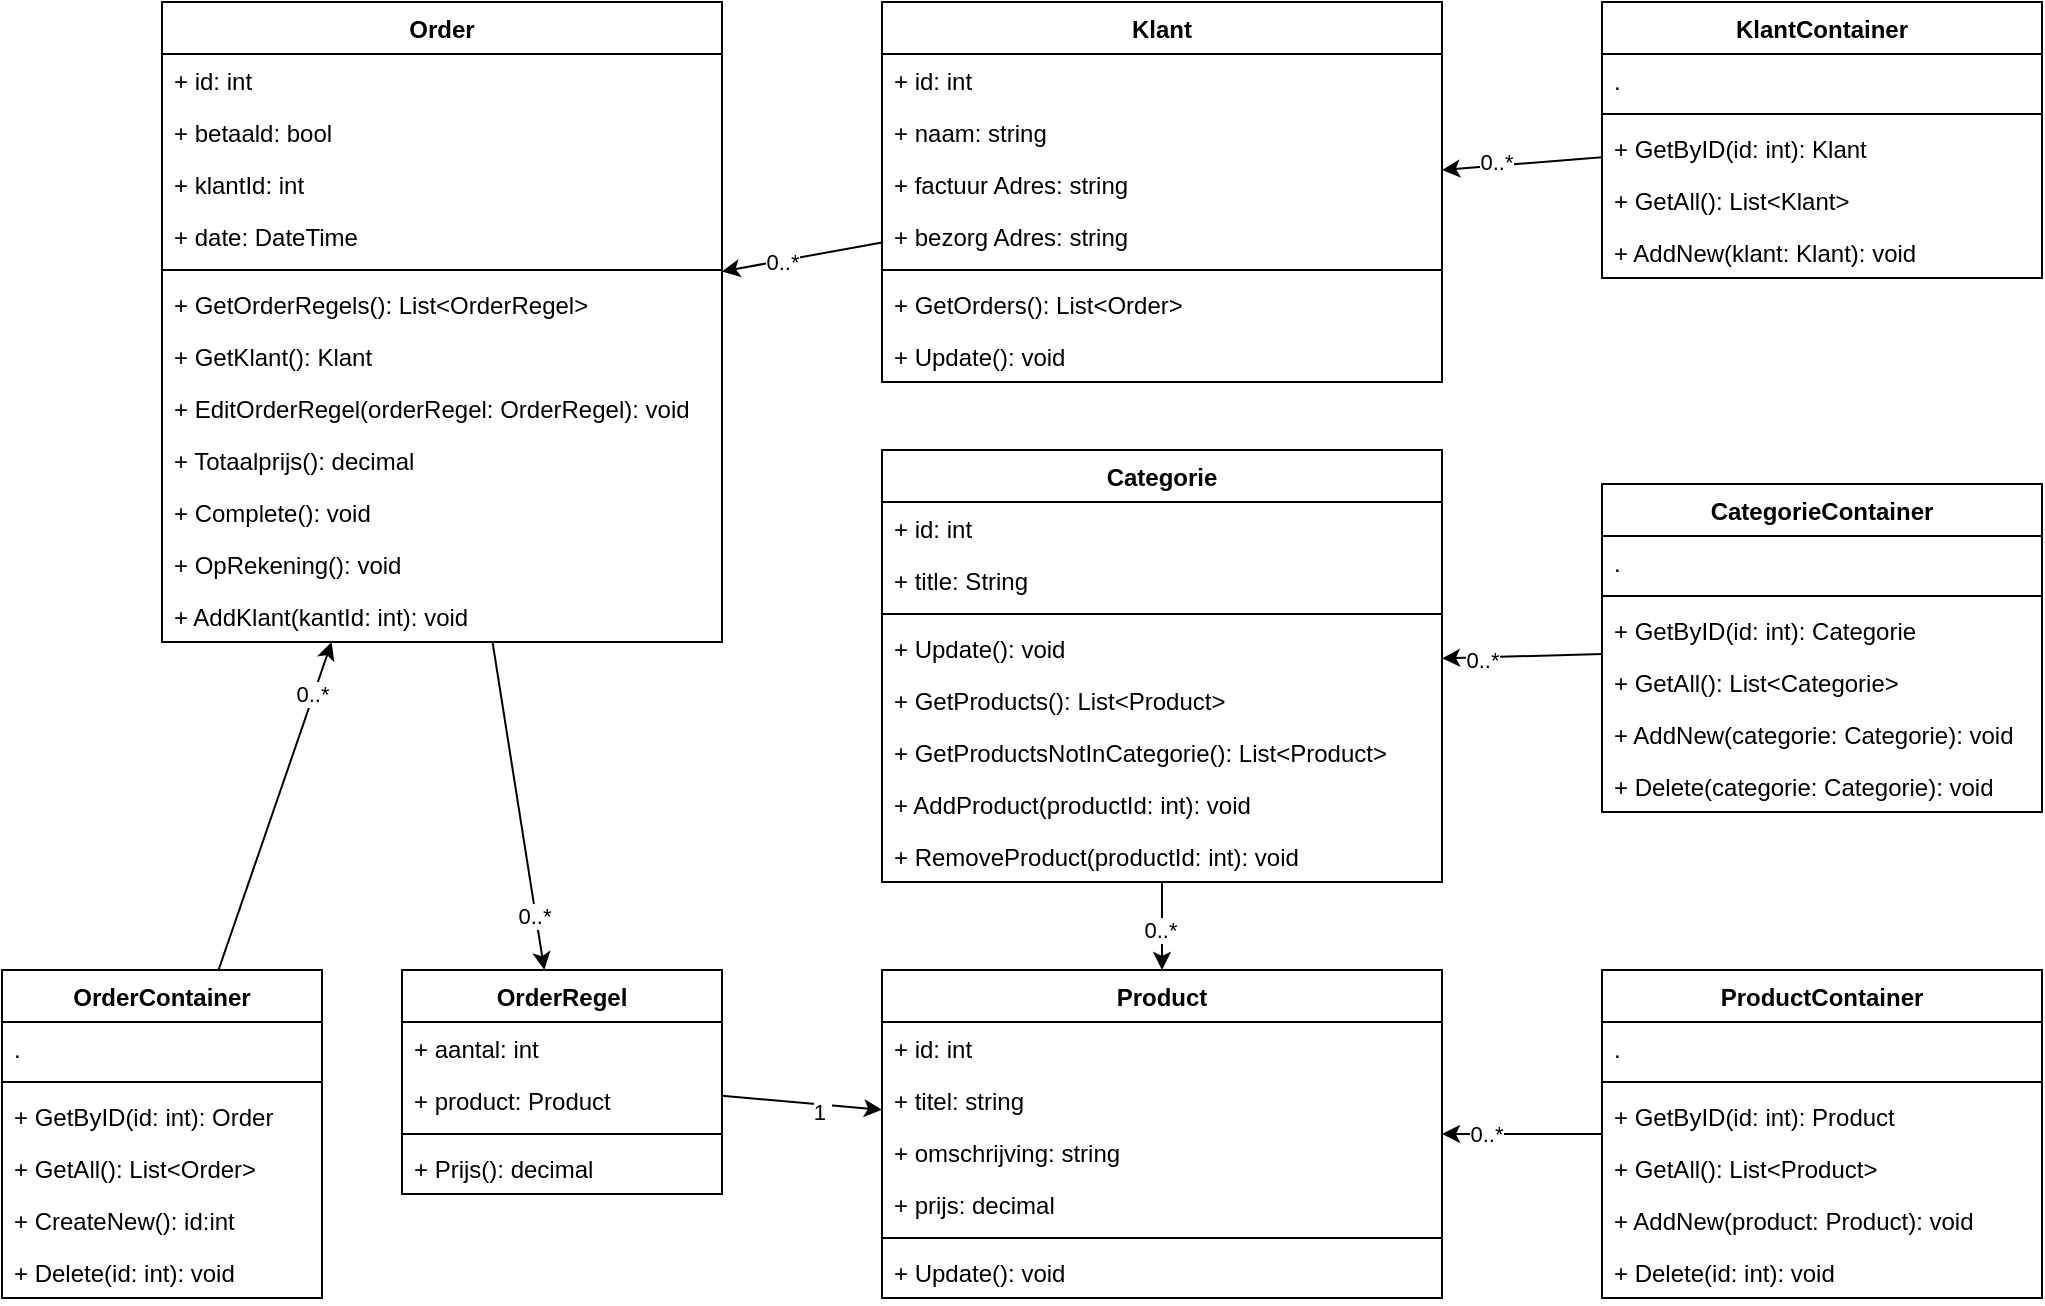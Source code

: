<mxfile version="13.1.3"><diagram id="4QyGY2n82Jro-UB3JoCq" name="Page-1"><mxGraphModel dx="2844" dy="1524" grid="1" gridSize="10" guides="1" tooltips="1" connect="1" arrows="1" fold="1" page="1" pageScale="1" pageWidth="827" pageHeight="1169" math="0" shadow="0"><root><mxCell id="0"/><mxCell id="1" parent="0"/><mxCell id="5Now4MdkA3okeTsMzIWr-12" value="" style="endArrow=classic;html=1;" edge="1" parent="1" source="5Now4MdkA3okeTsMzIWr-5" target="kyHG2KhJGMlOvfILKLxR-119"><mxGeometry width="50" height="50" relative="1" as="geometry"><mxPoint x="-50" y="94" as="sourcePoint"/><mxPoint y="44" as="targetPoint"/></mxGeometry></mxCell><mxCell id="5Now4MdkA3okeTsMzIWr-56" value="0..*" style="edgeLabel;html=1;align=center;verticalAlign=middle;resizable=0;points=[];" vertex="1" connectable="0" parent="5Now4MdkA3okeTsMzIWr-12"><mxGeometry x="0.268" relative="1" as="geometry"><mxPoint as="offset"/></mxGeometry></mxCell><mxCell id="5Now4MdkA3okeTsMzIWr-13" value="" style="endArrow=classic;html=1;" edge="1" parent="1" source="kyHG2KhJGMlOvfILKLxR-138" target="kyHG2KhJGMlOvfILKLxR-119"><mxGeometry width="50" height="50" relative="1" as="geometry"><mxPoint x="-140" y="134" as="sourcePoint"/><mxPoint x="-90" y="84" as="targetPoint"/></mxGeometry></mxCell><mxCell id="5Now4MdkA3okeTsMzIWr-54" value="0..*" style="edgeLabel;html=1;align=center;verticalAlign=middle;resizable=0;points=[];" vertex="1" connectable="0" parent="5Now4MdkA3okeTsMzIWr-13"><mxGeometry x="0.684" y="1" relative="1" as="geometry"><mxPoint as="offset"/></mxGeometry></mxCell><mxCell id="5Now4MdkA3okeTsMzIWr-14" value="" style="endArrow=classic;html=1;" edge="1" parent="1" source="kyHG2KhJGMlOvfILKLxR-119" target="kyHG2KhJGMlOvfILKLxR-133"><mxGeometry width="50" height="50" relative="1" as="geometry"><mxPoint x="30" y="164" as="sourcePoint"/><mxPoint x="80" y="114" as="targetPoint"/></mxGeometry></mxCell><mxCell id="5Now4MdkA3okeTsMzIWr-53" value="0..*" style="edgeLabel;html=1;align=center;verticalAlign=middle;resizable=0;points=[];" vertex="1" connectable="0" parent="5Now4MdkA3okeTsMzIWr-14"><mxGeometry x="0.664" y="-1" relative="1" as="geometry"><mxPoint as="offset"/></mxGeometry></mxCell><mxCell id="5Now4MdkA3okeTsMzIWr-27" value="" style="endArrow=classic;html=1;" edge="1" parent="1" source="5Now4MdkA3okeTsMzIWr-21" target="5Now4MdkA3okeTsMzIWr-5"><mxGeometry width="50" height="50" relative="1" as="geometry"><mxPoint x="260" y="-86" as="sourcePoint"/><mxPoint x="310" y="-136" as="targetPoint"/></mxGeometry></mxCell><mxCell id="5Now4MdkA3okeTsMzIWr-57" value="0..*" style="edgeLabel;html=1;align=center;verticalAlign=middle;resizable=0;points=[];" vertex="1" connectable="0" parent="5Now4MdkA3okeTsMzIWr-27"><mxGeometry x="0.315" y="-2" relative="1" as="geometry"><mxPoint as="offset"/></mxGeometry></mxCell><mxCell id="5Now4MdkA3okeTsMzIWr-48" value="" style="endArrow=classic;html=1;" edge="1" parent="1" source="5Now4MdkA3okeTsMzIWr-36" target="5Now4MdkA3okeTsMzIWr-28"><mxGeometry width="50" height="50" relative="1" as="geometry"><mxPoint x="350" y="924" as="sourcePoint"/><mxPoint x="400" y="874" as="targetPoint"/></mxGeometry></mxCell><mxCell id="5Now4MdkA3okeTsMzIWr-61" value="0..*" style="edgeLabel;html=1;align=center;verticalAlign=middle;resizable=0;points=[];" vertex="1" connectable="0" parent="5Now4MdkA3okeTsMzIWr-48"><mxGeometry x="0.458" relative="1" as="geometry"><mxPoint as="offset"/></mxGeometry></mxCell><mxCell id="5Now4MdkA3okeTsMzIWr-49" value="" style="endArrow=classic;html=1;" edge="1" parent="1" source="kyHG2KhJGMlOvfILKLxR-133" target="5Now4MdkA3okeTsMzIWr-28"><mxGeometry width="50" height="50" relative="1" as="geometry"><mxPoint x="620" y="44" as="sourcePoint"/><mxPoint x="670" y="-6" as="targetPoint"/></mxGeometry></mxCell><mxCell id="5Now4MdkA3okeTsMzIWr-52" value="1&amp;nbsp;" style="edgeLabel;html=1;align=center;verticalAlign=middle;resizable=0;points=[];" vertex="1" connectable="0" parent="5Now4MdkA3okeTsMzIWr-49"><mxGeometry x="0.256" y="-3" relative="1" as="geometry"><mxPoint as="offset"/></mxGeometry></mxCell><mxCell id="5Now4MdkA3okeTsMzIWr-50" value="" style="endArrow=classic;html=1;" edge="1" parent="1" source="SARsbsdrCFsmQU6LYLpS-1" target="5Now4MdkA3okeTsMzIWr-28"><mxGeometry width="50" height="50" relative="1" as="geometry"><mxPoint x="870" y="-6" as="sourcePoint"/><mxPoint x="920" y="-56" as="targetPoint"/></mxGeometry></mxCell><mxCell id="5Now4MdkA3okeTsMzIWr-60" value="0..*" style="edgeLabel;html=1;align=center;verticalAlign=middle;resizable=0;points=[];" vertex="1" connectable="0" parent="5Now4MdkA3okeTsMzIWr-50"><mxGeometry x="0.101" y="-1" relative="1" as="geometry"><mxPoint as="offset"/></mxGeometry></mxCell><mxCell id="5Now4MdkA3okeTsMzIWr-15" value="" style="endArrow=classic;html=1;" edge="1" parent="1" source="SARsbsdrCFsmQU6LYLpS-10" target="SARsbsdrCFsmQU6LYLpS-1"><mxGeometry width="50" height="50" relative="1" as="geometry"><mxPoint x="950" y="148" as="sourcePoint"/><mxPoint x="1000" y="98" as="targetPoint"/></mxGeometry></mxCell><mxCell id="5Now4MdkA3okeTsMzIWr-58" value="0..*" style="edgeLabel;html=1;align=center;verticalAlign=middle;resizable=0;points=[];" vertex="1" connectable="0" parent="5Now4MdkA3okeTsMzIWr-15"><mxGeometry x="0.509" y="1" relative="1" as="geometry"><mxPoint as="offset"/></mxGeometry></mxCell><mxCell id="5Now4MdkA3okeTsMzIWr-5" value="Klant" style="swimlane;fontStyle=1;align=center;verticalAlign=top;childLayout=stackLayout;horizontal=1;startSize=26;horizontalStack=0;resizeParent=1;resizeParentMax=0;resizeLast=0;collapsible=1;marginBottom=0;" vertex="1" parent="1"><mxGeometry x="440" width="280" height="190" as="geometry"/></mxCell><mxCell id="5Now4MdkA3okeTsMzIWr-6" value="+ id: int" style="text;strokeColor=none;fillColor=none;align=left;verticalAlign=top;spacingLeft=4;spacingRight=4;overflow=hidden;rotatable=0;points=[[0,0.5],[1,0.5]];portConstraint=eastwest;" vertex="1" parent="5Now4MdkA3okeTsMzIWr-5"><mxGeometry y="26" width="280" height="26" as="geometry"/></mxCell><mxCell id="5Now4MdkA3okeTsMzIWr-9" value="+ naam: string" style="text;strokeColor=none;fillColor=none;align=left;verticalAlign=top;spacingLeft=4;spacingRight=4;overflow=hidden;rotatable=0;points=[[0,0.5],[1,0.5]];portConstraint=eastwest;" vertex="1" parent="5Now4MdkA3okeTsMzIWr-5"><mxGeometry y="52" width="280" height="26" as="geometry"/></mxCell><mxCell id="5Now4MdkA3okeTsMzIWr-10" value="+ factuur Adres: string" style="text;strokeColor=none;fillColor=none;align=left;verticalAlign=top;spacingLeft=4;spacingRight=4;overflow=hidden;rotatable=0;points=[[0,0.5],[1,0.5]];portConstraint=eastwest;" vertex="1" parent="5Now4MdkA3okeTsMzIWr-5"><mxGeometry y="78" width="280" height="26" as="geometry"/></mxCell><mxCell id="5Now4MdkA3okeTsMzIWr-11" value="+ bezorg Adres: string" style="text;strokeColor=none;fillColor=none;align=left;verticalAlign=top;spacingLeft=4;spacingRight=4;overflow=hidden;rotatable=0;points=[[0,0.5],[1,0.5]];portConstraint=eastwest;" vertex="1" parent="5Now4MdkA3okeTsMzIWr-5"><mxGeometry y="104" width="280" height="26" as="geometry"/></mxCell><mxCell id="5Now4MdkA3okeTsMzIWr-7" value="" style="line;strokeWidth=1;fillColor=none;align=left;verticalAlign=middle;spacingTop=-1;spacingLeft=3;spacingRight=3;rotatable=0;labelPosition=right;points=[];portConstraint=eastwest;" vertex="1" parent="5Now4MdkA3okeTsMzIWr-5"><mxGeometry y="130" width="280" height="8" as="geometry"/></mxCell><mxCell id="5Now4MdkA3okeTsMzIWr-8" value="+ GetOrders(): List&lt;Order&gt;" style="text;strokeColor=none;fillColor=none;align=left;verticalAlign=top;spacingLeft=4;spacingRight=4;overflow=hidden;rotatable=0;points=[[0,0.5],[1,0.5]];portConstraint=eastwest;" vertex="1" parent="5Now4MdkA3okeTsMzIWr-5"><mxGeometry y="138" width="280" height="26" as="geometry"/></mxCell><mxCell id="5Now4MdkA3okeTsMzIWr-16" value="+ Update(): void" style="text;strokeColor=none;fillColor=none;align=left;verticalAlign=top;spacingLeft=4;spacingRight=4;overflow=hidden;rotatable=0;points=[[0,0.5],[1,0.5]];portConstraint=eastwest;" vertex="1" parent="5Now4MdkA3okeTsMzIWr-5"><mxGeometry y="164" width="280" height="26" as="geometry"/></mxCell><mxCell id="SARsbsdrCFsmQU6LYLpS-1" value="Categorie" style="swimlane;fontStyle=1;align=center;verticalAlign=top;childLayout=stackLayout;horizontal=1;startSize=26;horizontalStack=0;resizeParent=1;resizeParentMax=0;resizeLast=0;collapsible=1;marginBottom=0;" parent="1" vertex="1"><mxGeometry x="440" y="224" width="280" height="216" as="geometry"/></mxCell><mxCell id="SARsbsdrCFsmQU6LYLpS-2" value="+ id: int" style="text;strokeColor=none;fillColor=none;align=left;verticalAlign=top;spacingLeft=4;spacingRight=4;overflow=hidden;rotatable=0;points=[[0,0.5],[1,0.5]];portConstraint=eastwest;" parent="SARsbsdrCFsmQU6LYLpS-1" vertex="1"><mxGeometry y="26" width="280" height="26" as="geometry"/></mxCell><mxCell id="SARsbsdrCFsmQU6LYLpS-5" value="+ title: String" style="text;strokeColor=none;fillColor=none;align=left;verticalAlign=top;spacingLeft=4;spacingRight=4;overflow=hidden;rotatable=0;points=[[0,0.5],[1,0.5]];portConstraint=eastwest;" parent="SARsbsdrCFsmQU6LYLpS-1" vertex="1"><mxGeometry y="52" width="280" height="26" as="geometry"/></mxCell><mxCell id="SARsbsdrCFsmQU6LYLpS-3" value="" style="line;strokeWidth=1;fillColor=none;align=left;verticalAlign=middle;spacingTop=-1;spacingLeft=3;spacingRight=3;rotatable=0;labelPosition=right;points=[];portConstraint=eastwest;" parent="SARsbsdrCFsmQU6LYLpS-1" vertex="1"><mxGeometry y="78" width="280" height="8" as="geometry"/></mxCell><mxCell id="SARsbsdrCFsmQU6LYLpS-4" value="+ Update(): void" style="text;strokeColor=none;fillColor=none;align=left;verticalAlign=top;spacingLeft=4;spacingRight=4;overflow=hidden;rotatable=0;points=[[0,0.5],[1,0.5]];portConstraint=eastwest;" parent="SARsbsdrCFsmQU6LYLpS-1" vertex="1"><mxGeometry y="86" width="280" height="26" as="geometry"/></mxCell><mxCell id="SARsbsdrCFsmQU6LYLpS-19" value="+ GetProducts(): List&lt;Product&gt;" style="text;strokeColor=none;fillColor=none;align=left;verticalAlign=top;spacingLeft=4;spacingRight=4;overflow=hidden;rotatable=0;points=[[0,0.5],[1,0.5]];portConstraint=eastwest;" parent="SARsbsdrCFsmQU6LYLpS-1" vertex="1"><mxGeometry y="112" width="280" height="26" as="geometry"/></mxCell><mxCell id="SARsbsdrCFsmQU6LYLpS-7" value="+ GetProductsNotInCategorie(): List&lt;Product&gt;" style="text;strokeColor=none;fillColor=none;align=left;verticalAlign=top;spacingLeft=4;spacingRight=4;overflow=hidden;rotatable=0;points=[[0,0.5],[1,0.5]];portConstraint=eastwest;" parent="SARsbsdrCFsmQU6LYLpS-1" vertex="1"><mxGeometry y="138" width="280" height="26" as="geometry"/></mxCell><mxCell id="SARsbsdrCFsmQU6LYLpS-8" value="+ AddProduct(productId: int): void" style="text;strokeColor=none;fillColor=none;align=left;verticalAlign=top;spacingLeft=4;spacingRight=4;overflow=hidden;rotatable=0;points=[[0,0.5],[1,0.5]];portConstraint=eastwest;" parent="SARsbsdrCFsmQU6LYLpS-1" vertex="1"><mxGeometry y="164" width="280" height="26" as="geometry"/></mxCell><mxCell id="SARsbsdrCFsmQU6LYLpS-9" value="+ RemoveProduct(productId: int): void" style="text;strokeColor=none;fillColor=none;align=left;verticalAlign=top;spacingLeft=4;spacingRight=4;overflow=hidden;rotatable=0;points=[[0,0.5],[1,0.5]];portConstraint=eastwest;" parent="SARsbsdrCFsmQU6LYLpS-1" vertex="1"><mxGeometry y="190" width="280" height="26" as="geometry"/></mxCell><mxCell id="5Now4MdkA3okeTsMzIWr-28" value="Product" style="swimlane;fontStyle=1;align=center;verticalAlign=top;childLayout=stackLayout;horizontal=1;startSize=26;horizontalStack=0;resizeParent=1;resizeParentMax=0;resizeLast=0;collapsible=1;marginBottom=0;" vertex="1" parent="1"><mxGeometry x="440" y="484" width="280" height="164" as="geometry"/></mxCell><mxCell id="5Now4MdkA3okeTsMzIWr-29" value="+ id: int" style="text;strokeColor=none;fillColor=none;align=left;verticalAlign=top;spacingLeft=4;spacingRight=4;overflow=hidden;rotatable=0;points=[[0,0.5],[1,0.5]];portConstraint=eastwest;" vertex="1" parent="5Now4MdkA3okeTsMzIWr-28"><mxGeometry y="26" width="280" height="26" as="geometry"/></mxCell><mxCell id="5Now4MdkA3okeTsMzIWr-33" value="+ titel: string" style="text;strokeColor=none;fillColor=none;align=left;verticalAlign=top;spacingLeft=4;spacingRight=4;overflow=hidden;rotatable=0;points=[[0,0.5],[1,0.5]];portConstraint=eastwest;" vertex="1" parent="5Now4MdkA3okeTsMzIWr-28"><mxGeometry y="52" width="280" height="26" as="geometry"/></mxCell><mxCell id="5Now4MdkA3okeTsMzIWr-34" value="+ omschrijving: string" style="text;strokeColor=none;fillColor=none;align=left;verticalAlign=top;spacingLeft=4;spacingRight=4;overflow=hidden;rotatable=0;points=[[0,0.5],[1,0.5]];portConstraint=eastwest;" vertex="1" parent="5Now4MdkA3okeTsMzIWr-28"><mxGeometry y="78" width="280" height="26" as="geometry"/></mxCell><mxCell id="5Now4MdkA3okeTsMzIWr-35" value="+ prijs: decimal" style="text;strokeColor=none;fillColor=none;align=left;verticalAlign=top;spacingLeft=4;spacingRight=4;overflow=hidden;rotatable=0;points=[[0,0.5],[1,0.5]];portConstraint=eastwest;" vertex="1" parent="5Now4MdkA3okeTsMzIWr-28"><mxGeometry y="104" width="280" height="26" as="geometry"/></mxCell><mxCell id="5Now4MdkA3okeTsMzIWr-30" value="" style="line;strokeWidth=1;fillColor=none;align=left;verticalAlign=middle;spacingTop=-1;spacingLeft=3;spacingRight=3;rotatable=0;labelPosition=right;points=[];portConstraint=eastwest;" vertex="1" parent="5Now4MdkA3okeTsMzIWr-28"><mxGeometry y="130" width="280" height="8" as="geometry"/></mxCell><mxCell id="5Now4MdkA3okeTsMzIWr-47" value="+ Update(): void" style="text;strokeColor=none;fillColor=none;align=left;verticalAlign=top;spacingLeft=4;spacingRight=4;overflow=hidden;rotatable=0;points=[[0,0.5],[1,0.5]];portConstraint=eastwest;" vertex="1" parent="5Now4MdkA3okeTsMzIWr-28"><mxGeometry y="138" width="280" height="26" as="geometry"/></mxCell><mxCell id="5Now4MdkA3okeTsMzIWr-36" value="ProductContainer" style="swimlane;fontStyle=1;align=center;verticalAlign=top;childLayout=stackLayout;horizontal=1;startSize=26;horizontalStack=0;resizeParent=1;resizeParentMax=0;resizeLast=0;collapsible=1;marginBottom=0;" vertex="1" parent="1"><mxGeometry x="800" y="484" width="220" height="164" as="geometry"/></mxCell><mxCell id="5Now4MdkA3okeTsMzIWr-37" value="." style="text;strokeColor=none;fillColor=none;align=left;verticalAlign=top;spacingLeft=4;spacingRight=4;overflow=hidden;rotatable=0;points=[[0,0.5],[1,0.5]];portConstraint=eastwest;" vertex="1" parent="5Now4MdkA3okeTsMzIWr-36"><mxGeometry y="26" width="220" height="26" as="geometry"/></mxCell><mxCell id="5Now4MdkA3okeTsMzIWr-38" value="" style="line;strokeWidth=1;fillColor=none;align=left;verticalAlign=middle;spacingTop=-1;spacingLeft=3;spacingRight=3;rotatable=0;labelPosition=right;points=[];portConstraint=eastwest;" vertex="1" parent="5Now4MdkA3okeTsMzIWr-36"><mxGeometry y="52" width="220" height="8" as="geometry"/></mxCell><mxCell id="5Now4MdkA3okeTsMzIWr-39" value="+ GetByID(id: int): Product" style="text;strokeColor=none;fillColor=none;align=left;verticalAlign=top;spacingLeft=4;spacingRight=4;overflow=hidden;rotatable=0;points=[[0,0.5],[1,0.5]];portConstraint=eastwest;" vertex="1" parent="5Now4MdkA3okeTsMzIWr-36"><mxGeometry y="60" width="220" height="26" as="geometry"/></mxCell><mxCell id="5Now4MdkA3okeTsMzIWr-40" value="+ GetAll(): List&lt;Product&gt;" style="text;strokeColor=none;fillColor=none;align=left;verticalAlign=top;spacingLeft=4;spacingRight=4;overflow=hidden;rotatable=0;points=[[0,0.5],[1,0.5]];portConstraint=eastwest;" vertex="1" parent="5Now4MdkA3okeTsMzIWr-36"><mxGeometry y="86" width="220" height="26" as="geometry"/></mxCell><mxCell id="5Now4MdkA3okeTsMzIWr-41" value="+ AddNew(product: Product): void" style="text;strokeColor=none;fillColor=none;align=left;verticalAlign=top;spacingLeft=4;spacingRight=4;overflow=hidden;rotatable=0;points=[[0,0.5],[1,0.5]];portConstraint=eastwest;" vertex="1" parent="5Now4MdkA3okeTsMzIWr-36"><mxGeometry y="112" width="220" height="26" as="geometry"/></mxCell><mxCell id="5Now4MdkA3okeTsMzIWr-46" value="+ Delete(id: int): void" style="text;strokeColor=none;fillColor=none;align=left;verticalAlign=top;spacingLeft=4;spacingRight=4;overflow=hidden;rotatable=0;points=[[0,0.5],[1,0.5]];portConstraint=eastwest;" vertex="1" parent="5Now4MdkA3okeTsMzIWr-36"><mxGeometry y="138" width="220" height="26" as="geometry"/></mxCell><mxCell id="SARsbsdrCFsmQU6LYLpS-10" value="CategorieContainer" style="swimlane;fontStyle=1;align=center;verticalAlign=top;childLayout=stackLayout;horizontal=1;startSize=26;horizontalStack=0;resizeParent=1;resizeParentMax=0;resizeLast=0;collapsible=1;marginBottom=0;" parent="1" vertex="1"><mxGeometry x="800" y="241" width="220" height="164" as="geometry"/></mxCell><mxCell id="SARsbsdrCFsmQU6LYLpS-11" value="." style="text;strokeColor=none;fillColor=none;align=left;verticalAlign=top;spacingLeft=4;spacingRight=4;overflow=hidden;rotatable=0;points=[[0,0.5],[1,0.5]];portConstraint=eastwest;" parent="SARsbsdrCFsmQU6LYLpS-10" vertex="1"><mxGeometry y="26" width="220" height="26" as="geometry"/></mxCell><mxCell id="SARsbsdrCFsmQU6LYLpS-12" value="" style="line;strokeWidth=1;fillColor=none;align=left;verticalAlign=middle;spacingTop=-1;spacingLeft=3;spacingRight=3;rotatable=0;labelPosition=right;points=[];portConstraint=eastwest;" parent="SARsbsdrCFsmQU6LYLpS-10" vertex="1"><mxGeometry y="52" width="220" height="8" as="geometry"/></mxCell><mxCell id="SARsbsdrCFsmQU6LYLpS-13" value="+ GetByID(id: int): Categorie" style="text;strokeColor=none;fillColor=none;align=left;verticalAlign=top;spacingLeft=4;spacingRight=4;overflow=hidden;rotatable=0;points=[[0,0.5],[1,0.5]];portConstraint=eastwest;" parent="SARsbsdrCFsmQU6LYLpS-10" vertex="1"><mxGeometry y="60" width="220" height="26" as="geometry"/></mxCell><mxCell id="SARsbsdrCFsmQU6LYLpS-14" value="+ GetAll(): List&lt;Categorie&gt;" style="text;strokeColor=none;fillColor=none;align=left;verticalAlign=top;spacingLeft=4;spacingRight=4;overflow=hidden;rotatable=0;points=[[0,0.5],[1,0.5]];portConstraint=eastwest;" parent="SARsbsdrCFsmQU6LYLpS-10" vertex="1"><mxGeometry y="86" width="220" height="26" as="geometry"/></mxCell><mxCell id="SARsbsdrCFsmQU6LYLpS-15" value="+ AddNew(categorie: Categorie): void" style="text;strokeColor=none;fillColor=none;align=left;verticalAlign=top;spacingLeft=4;spacingRight=4;overflow=hidden;rotatable=0;points=[[0,0.5],[1,0.5]];portConstraint=eastwest;" parent="SARsbsdrCFsmQU6LYLpS-10" vertex="1"><mxGeometry y="112" width="220" height="26" as="geometry"/></mxCell><mxCell id="SARsbsdrCFsmQU6LYLpS-16" value="+ Delete(categorie: Categorie): void" style="text;strokeColor=none;fillColor=none;align=left;verticalAlign=top;spacingLeft=4;spacingRight=4;overflow=hidden;rotatable=0;points=[[0,0.5],[1,0.5]];portConstraint=eastwest;" parent="SARsbsdrCFsmQU6LYLpS-10" vertex="1"><mxGeometry y="138" width="220" height="26" as="geometry"/></mxCell><mxCell id="5Now4MdkA3okeTsMzIWr-21" value="KlantContainer" style="swimlane;fontStyle=1;align=center;verticalAlign=top;childLayout=stackLayout;horizontal=1;startSize=26;horizontalStack=0;resizeParent=1;resizeParentMax=0;resizeLast=0;collapsible=1;marginBottom=0;" vertex="1" parent="1"><mxGeometry x="800" width="220" height="138" as="geometry"/></mxCell><mxCell id="5Now4MdkA3okeTsMzIWr-22" value="." style="text;strokeColor=none;fillColor=none;align=left;verticalAlign=top;spacingLeft=4;spacingRight=4;overflow=hidden;rotatable=0;points=[[0,0.5],[1,0.5]];portConstraint=eastwest;" vertex="1" parent="5Now4MdkA3okeTsMzIWr-21"><mxGeometry y="26" width="220" height="26" as="geometry"/></mxCell><mxCell id="5Now4MdkA3okeTsMzIWr-23" value="" style="line;strokeWidth=1;fillColor=none;align=left;verticalAlign=middle;spacingTop=-1;spacingLeft=3;spacingRight=3;rotatable=0;labelPosition=right;points=[];portConstraint=eastwest;" vertex="1" parent="5Now4MdkA3okeTsMzIWr-21"><mxGeometry y="52" width="220" height="8" as="geometry"/></mxCell><mxCell id="5Now4MdkA3okeTsMzIWr-24" value="+ GetByID(id: int): Klant" style="text;strokeColor=none;fillColor=none;align=left;verticalAlign=top;spacingLeft=4;spacingRight=4;overflow=hidden;rotatable=0;points=[[0,0.5],[1,0.5]];portConstraint=eastwest;" vertex="1" parent="5Now4MdkA3okeTsMzIWr-21"><mxGeometry y="60" width="220" height="26" as="geometry"/></mxCell><mxCell id="5Now4MdkA3okeTsMzIWr-25" value="+ GetAll(): List&lt;Klant&gt;" style="text;strokeColor=none;fillColor=none;align=left;verticalAlign=top;spacingLeft=4;spacingRight=4;overflow=hidden;rotatable=0;points=[[0,0.5],[1,0.5]];portConstraint=eastwest;" vertex="1" parent="5Now4MdkA3okeTsMzIWr-21"><mxGeometry y="86" width="220" height="26" as="geometry"/></mxCell><mxCell id="5Now4MdkA3okeTsMzIWr-26" value="+ AddNew(klant: Klant): void" style="text;strokeColor=none;fillColor=none;align=left;verticalAlign=top;spacingLeft=4;spacingRight=4;overflow=hidden;rotatable=0;points=[[0,0.5],[1,0.5]];portConstraint=eastwest;" vertex="1" parent="5Now4MdkA3okeTsMzIWr-21"><mxGeometry y="112" width="220" height="26" as="geometry"/></mxCell><mxCell id="kyHG2KhJGMlOvfILKLxR-133" value="OrderRegel" style="swimlane;fontStyle=1;align=center;verticalAlign=top;childLayout=stackLayout;horizontal=1;startSize=26;horizontalStack=0;resizeParent=1;resizeParentMax=0;resizeLast=0;collapsible=1;marginBottom=0;" parent="1" vertex="1"><mxGeometry x="200" y="484" width="160" height="112" as="geometry"/></mxCell><mxCell id="kyHG2KhJGMlOvfILKLxR-134" value="+ aantal: int" style="text;strokeColor=none;fillColor=none;align=left;verticalAlign=top;spacingLeft=4;spacingRight=4;overflow=hidden;rotatable=0;points=[[0,0.5],[1,0.5]];portConstraint=eastwest;" parent="kyHG2KhJGMlOvfILKLxR-133" vertex="1"><mxGeometry y="26" width="160" height="26" as="geometry"/></mxCell><mxCell id="kyHG2KhJGMlOvfILKLxR-137" value="+ product: Product" style="text;strokeColor=none;fillColor=none;align=left;verticalAlign=top;spacingLeft=4;spacingRight=4;overflow=hidden;rotatable=0;points=[[0,0.5],[1,0.5]];portConstraint=eastwest;" parent="kyHG2KhJGMlOvfILKLxR-133" vertex="1"><mxGeometry y="52" width="160" height="26" as="geometry"/></mxCell><mxCell id="kyHG2KhJGMlOvfILKLxR-135" value="" style="line;strokeWidth=1;fillColor=none;align=left;verticalAlign=middle;spacingTop=-1;spacingLeft=3;spacingRight=3;rotatable=0;labelPosition=right;points=[];portConstraint=eastwest;" parent="kyHG2KhJGMlOvfILKLxR-133" vertex="1"><mxGeometry y="78" width="160" height="8" as="geometry"/></mxCell><mxCell id="kyHG2KhJGMlOvfILKLxR-136" value="+ Prijs(): decimal" style="text;strokeColor=none;fillColor=none;align=left;verticalAlign=top;spacingLeft=4;spacingRight=4;overflow=hidden;rotatable=0;points=[[0,0.5],[1,0.5]];portConstraint=eastwest;" parent="kyHG2KhJGMlOvfILKLxR-133" vertex="1"><mxGeometry y="86" width="160" height="26" as="geometry"/></mxCell><mxCell id="kyHG2KhJGMlOvfILKLxR-119" value="Order" style="swimlane;fontStyle=1;align=center;verticalAlign=top;childLayout=stackLayout;horizontal=1;startSize=26;horizontalStack=0;resizeParent=1;resizeParentMax=0;resizeLast=0;collapsible=1;marginBottom=0;" parent="1" vertex="1"><mxGeometry x="80" width="280" height="320" as="geometry"/></mxCell><mxCell id="kyHG2KhJGMlOvfILKLxR-120" value="+ id: int" style="text;strokeColor=none;fillColor=none;align=left;verticalAlign=top;spacingLeft=4;spacingRight=4;overflow=hidden;rotatable=0;points=[[0,0.5],[1,0.5]];portConstraint=eastwest;" parent="kyHG2KhJGMlOvfILKLxR-119" vertex="1"><mxGeometry y="26" width="280" height="26" as="geometry"/></mxCell><mxCell id="kyHG2KhJGMlOvfILKLxR-123" value="+ betaald: bool" style="text;strokeColor=none;fillColor=none;align=left;verticalAlign=top;spacingLeft=4;spacingRight=4;overflow=hidden;rotatable=0;points=[[0,0.5],[1,0.5]];portConstraint=eastwest;" parent="kyHG2KhJGMlOvfILKLxR-119" vertex="1"><mxGeometry y="52" width="280" height="26" as="geometry"/></mxCell><mxCell id="kyHG2KhJGMlOvfILKLxR-124" value="+ klantId: int" style="text;strokeColor=none;fillColor=none;align=left;verticalAlign=top;spacingLeft=4;spacingRight=4;overflow=hidden;rotatable=0;points=[[0,0.5],[1,0.5]];portConstraint=eastwest;" parent="kyHG2KhJGMlOvfILKLxR-119" vertex="1"><mxGeometry y="78" width="280" height="26" as="geometry"/></mxCell><mxCell id="kyHG2KhJGMlOvfILKLxR-125" value="+ date: DateTime" style="text;strokeColor=none;fillColor=none;align=left;verticalAlign=top;spacingLeft=4;spacingRight=4;overflow=hidden;rotatable=0;points=[[0,0.5],[1,0.5]];portConstraint=eastwest;" parent="kyHG2KhJGMlOvfILKLxR-119" vertex="1"><mxGeometry y="104" width="280" height="26" as="geometry"/></mxCell><mxCell id="kyHG2KhJGMlOvfILKLxR-121" value="" style="line;strokeWidth=1;fillColor=none;align=left;verticalAlign=middle;spacingTop=-1;spacingLeft=3;spacingRight=3;rotatable=0;labelPosition=right;points=[];portConstraint=eastwest;" parent="kyHG2KhJGMlOvfILKLxR-119" vertex="1"><mxGeometry y="130" width="280" height="8" as="geometry"/></mxCell><mxCell id="kyHG2KhJGMlOvfILKLxR-122" value="+ GetOrderRegels(): List&lt;OrderRegel&gt;" style="text;strokeColor=none;fillColor=none;align=left;verticalAlign=top;spacingLeft=4;spacingRight=4;overflow=hidden;rotatable=0;points=[[0,0.5],[1,0.5]];portConstraint=eastwest;" parent="kyHG2KhJGMlOvfILKLxR-119" vertex="1"><mxGeometry y="138" width="280" height="26" as="geometry"/></mxCell><mxCell id="kyHG2KhJGMlOvfILKLxR-126" value="+ GetKlant(): Klant" style="text;strokeColor=none;fillColor=none;align=left;verticalAlign=top;spacingLeft=4;spacingRight=4;overflow=hidden;rotatable=0;points=[[0,0.5],[1,0.5]];portConstraint=eastwest;" parent="kyHG2KhJGMlOvfILKLxR-119" vertex="1"><mxGeometry y="164" width="280" height="26" as="geometry"/></mxCell><mxCell id="kyHG2KhJGMlOvfILKLxR-127" value="+ EditOrderRegel(orderRegel: OrderRegel): void" style="text;strokeColor=none;fillColor=none;align=left;verticalAlign=top;spacingLeft=4;spacingRight=4;overflow=hidden;rotatable=0;points=[[0,0.5],[1,0.5]];portConstraint=eastwest;" parent="kyHG2KhJGMlOvfILKLxR-119" vertex="1"><mxGeometry y="190" width="280" height="26" as="geometry"/></mxCell><mxCell id="kyHG2KhJGMlOvfILKLxR-128" value="+ Totaalprijs(): decimal" style="text;strokeColor=none;fillColor=none;align=left;verticalAlign=top;spacingLeft=4;spacingRight=4;overflow=hidden;rotatable=0;points=[[0,0.5],[1,0.5]];portConstraint=eastwest;" parent="kyHG2KhJGMlOvfILKLxR-119" vertex="1"><mxGeometry y="216" width="280" height="26" as="geometry"/></mxCell><mxCell id="kyHG2KhJGMlOvfILKLxR-129" value="+ Complete(): void" style="text;strokeColor=none;fillColor=none;align=left;verticalAlign=top;spacingLeft=4;spacingRight=4;overflow=hidden;rotatable=0;points=[[0,0.5],[1,0.5]];portConstraint=eastwest;" parent="kyHG2KhJGMlOvfILKLxR-119" vertex="1"><mxGeometry y="242" width="280" height="26" as="geometry"/></mxCell><mxCell id="kyHG2KhJGMlOvfILKLxR-130" value="+ OpRekening(): void" style="text;strokeColor=none;fillColor=none;align=left;verticalAlign=top;spacingLeft=4;spacingRight=4;overflow=hidden;rotatable=0;points=[[0,0.5],[1,0.5]];portConstraint=eastwest;" parent="kyHG2KhJGMlOvfILKLxR-119" vertex="1"><mxGeometry y="268" width="280" height="26" as="geometry"/></mxCell><mxCell id="kyHG2KhJGMlOvfILKLxR-132" value="+ AddKlant(kantId: int): void" style="text;strokeColor=none;fillColor=none;align=left;verticalAlign=top;spacingLeft=4;spacingRight=4;overflow=hidden;rotatable=0;points=[[0,0.5],[1,0.5]];portConstraint=eastwest;" parent="kyHG2KhJGMlOvfILKLxR-119" vertex="1"><mxGeometry y="294" width="280" height="26" as="geometry"/></mxCell><mxCell id="kyHG2KhJGMlOvfILKLxR-138" value="OrderContainer" style="swimlane;fontStyle=1;align=center;verticalAlign=top;childLayout=stackLayout;horizontal=1;startSize=26;horizontalStack=0;resizeParent=1;resizeParentMax=0;resizeLast=0;collapsible=1;marginBottom=0;" parent="1" vertex="1"><mxGeometry y="484" width="160" height="164" as="geometry"/></mxCell><mxCell id="kyHG2KhJGMlOvfILKLxR-139" value="." style="text;strokeColor=none;fillColor=none;align=left;verticalAlign=top;spacingLeft=4;spacingRight=4;overflow=hidden;rotatable=0;points=[[0,0.5],[1,0.5]];portConstraint=eastwest;" parent="kyHG2KhJGMlOvfILKLxR-138" vertex="1"><mxGeometry y="26" width="160" height="26" as="geometry"/></mxCell><mxCell id="kyHG2KhJGMlOvfILKLxR-140" value="" style="line;strokeWidth=1;fillColor=none;align=left;verticalAlign=middle;spacingTop=-1;spacingLeft=3;spacingRight=3;rotatable=0;labelPosition=right;points=[];portConstraint=eastwest;" parent="kyHG2KhJGMlOvfILKLxR-138" vertex="1"><mxGeometry y="52" width="160" height="8" as="geometry"/></mxCell><mxCell id="kyHG2KhJGMlOvfILKLxR-141" value="+ GetByID(id: int): Order" style="text;strokeColor=none;fillColor=none;align=left;verticalAlign=top;spacingLeft=4;spacingRight=4;overflow=hidden;rotatable=0;points=[[0,0.5],[1,0.5]];portConstraint=eastwest;" parent="kyHG2KhJGMlOvfILKLxR-138" vertex="1"><mxGeometry y="60" width="160" height="26" as="geometry"/></mxCell><mxCell id="kyHG2KhJGMlOvfILKLxR-147" value="+ GetAll(): List&lt;Order&gt;" style="text;strokeColor=none;fillColor=none;align=left;verticalAlign=top;spacingLeft=4;spacingRight=4;overflow=hidden;rotatable=0;points=[[0,0.5],[1,0.5]];portConstraint=eastwest;" parent="kyHG2KhJGMlOvfILKLxR-138" vertex="1"><mxGeometry y="86" width="160" height="26" as="geometry"/></mxCell><mxCell id="kyHG2KhJGMlOvfILKLxR-248" value="+ CreateNew(): id:int" style="text;strokeColor=none;fillColor=none;align=left;verticalAlign=top;spacingLeft=4;spacingRight=4;overflow=hidden;rotatable=0;points=[[0,0.5],[1,0.5]];portConstraint=eastwest;" parent="kyHG2KhJGMlOvfILKLxR-138" vertex="1"><mxGeometry y="112" width="160" height="26" as="geometry"/></mxCell><mxCell id="5Now4MdkA3okeTsMzIWr-45" value="+ Delete(id: int): void" style="text;strokeColor=none;fillColor=none;align=left;verticalAlign=top;spacingLeft=4;spacingRight=4;overflow=hidden;rotatable=0;points=[[0,0.5],[1,0.5]];portConstraint=eastwest;" vertex="1" parent="kyHG2KhJGMlOvfILKLxR-138"><mxGeometry y="138" width="160" height="26" as="geometry"/></mxCell></root></mxGraphModel></diagram></mxfile>
